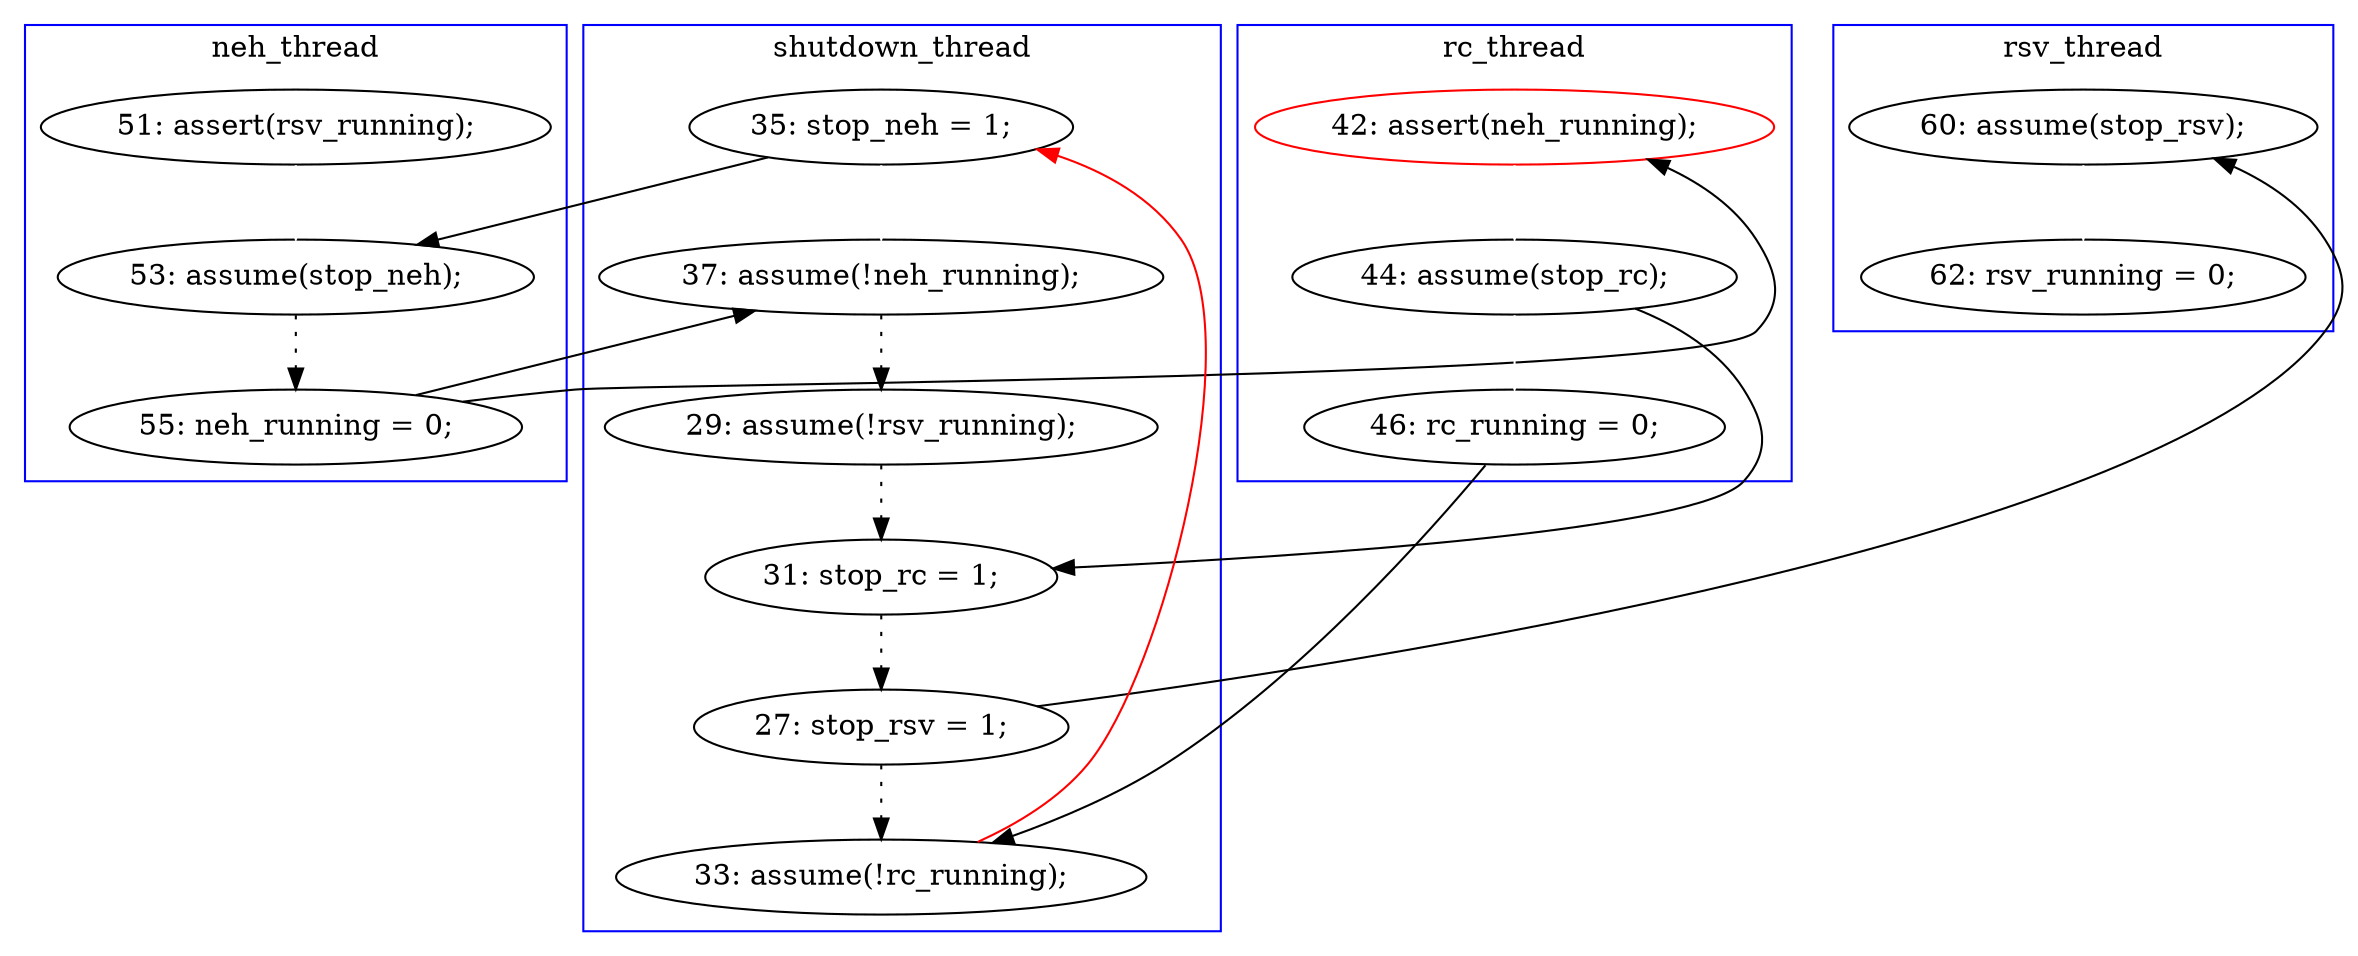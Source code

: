 digraph Counterexample {
	17 -> 23 [color = black, style = solid, constraint = false]
	14 -> 15 [color = black, style = solid, constraint = false]
	19 -> 20 [color = white, style = solid]
	25 -> 26 [color = black, style = dotted]
	13 -> 15 [color = white, style = solid]
	24 -> 25 [color = black, style = dotted]
	32 -> 35 [color = white, style = solid]
	27 -> 29 [color = black, style = solid, constraint = false]
	26 -> 29 [color = black, style = dotted]
	23 -> 24 [color = black, style = dotted]
	17 -> 19 [color = black, style = solid, constraint = false]
	26 -> 32 [color = black, style = solid, constraint = false]
	20 -> 25 [color = black, style = solid, constraint = false]
	14 -> 23 [color = white, style = solid]
	29 -> 14 [color = red, style = solid, constraint = false]
	15 -> 17 [color = black, style = dotted]
	20 -> 27 [color = white, style = solid]
	subgraph cluster2 {
		label = rc_thread
		color = blue
		20  [label = "44: assume(stop_rc);"]
		19  [label = "42: assert(neh_running);", color = red]
		27  [label = "46: rc_running = 0;"]
	}
	subgraph cluster4 {
		label = rsv_thread
		color = blue
		35  [label = "62: rsv_running = 0;"]
		32  [label = "60: assume(stop_rsv);"]
	}
	subgraph cluster3 {
		label = neh_thread
		color = blue
		17  [label = "55: neh_running = 0;"]
		15  [label = "53: assume(stop_neh);"]
		13  [label = "51: assert(rsv_running);"]
	}
	subgraph cluster1 {
		label = shutdown_thread
		color = blue
		25  [label = "31: stop_rc = 1;"]
		23  [label = "37: assume(!neh_running);"]
		26  [label = "27: stop_rsv = 1;"]
		29  [label = "33: assume(!rc_running);"]
		14  [label = "35: stop_neh = 1;"]
		24  [label = "29: assume(!rsv_running);"]
	}
}